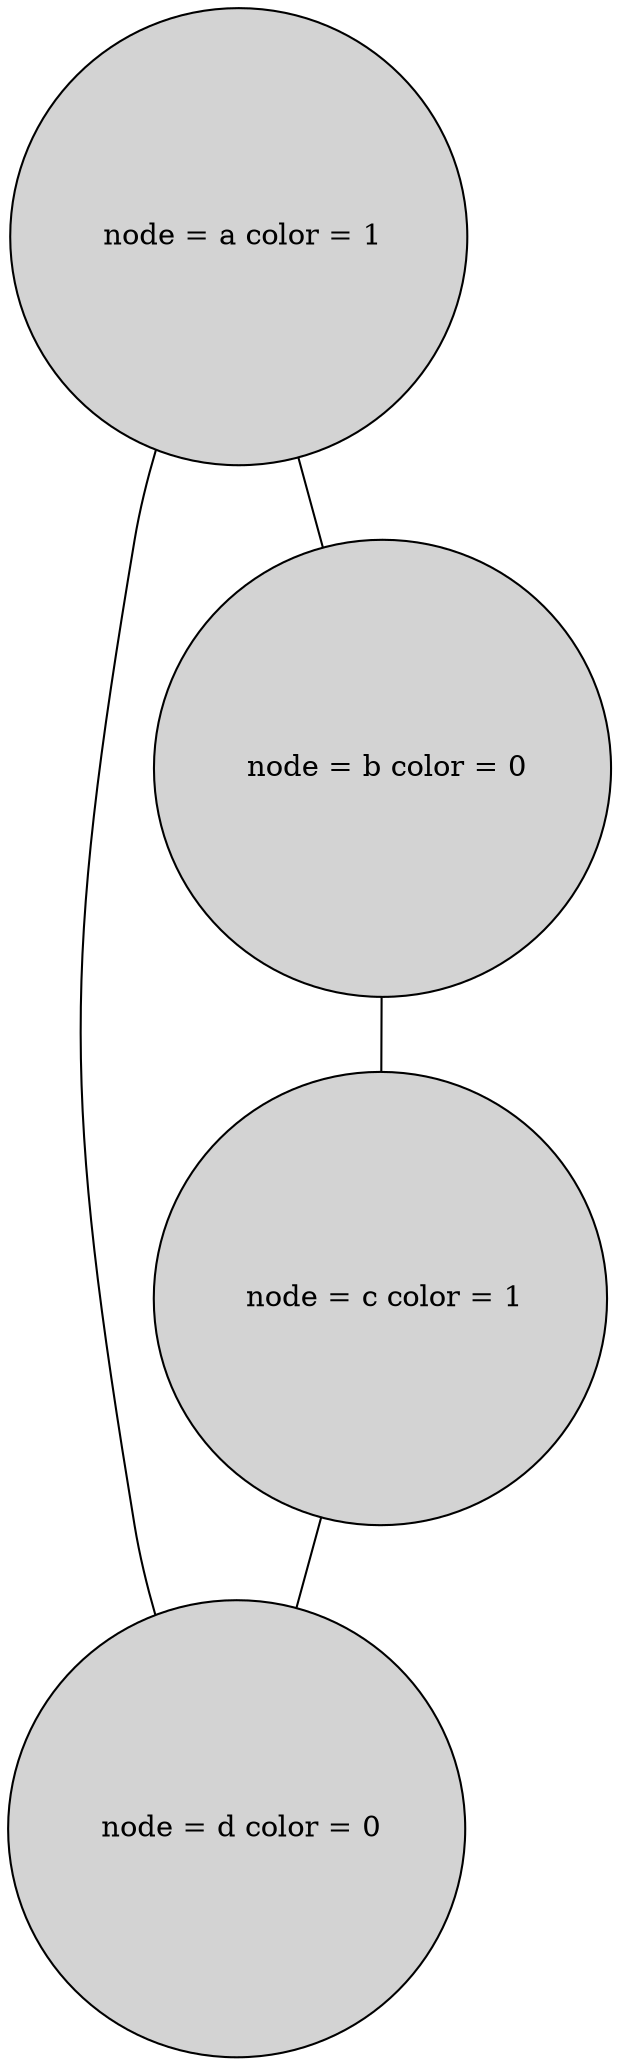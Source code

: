 graph G { 
graph [splines = true] node [height=0.4 shape=circle style=filled]
d [ label= " node = d color = 0"] ;
b [ label= " node = b color = 0"] ;
c [ label= " node = c color = 1"] ;
a [ label= " node = a color = 1"] ;
b -- c;
c -- d;
a -- b;
a -- d;
}